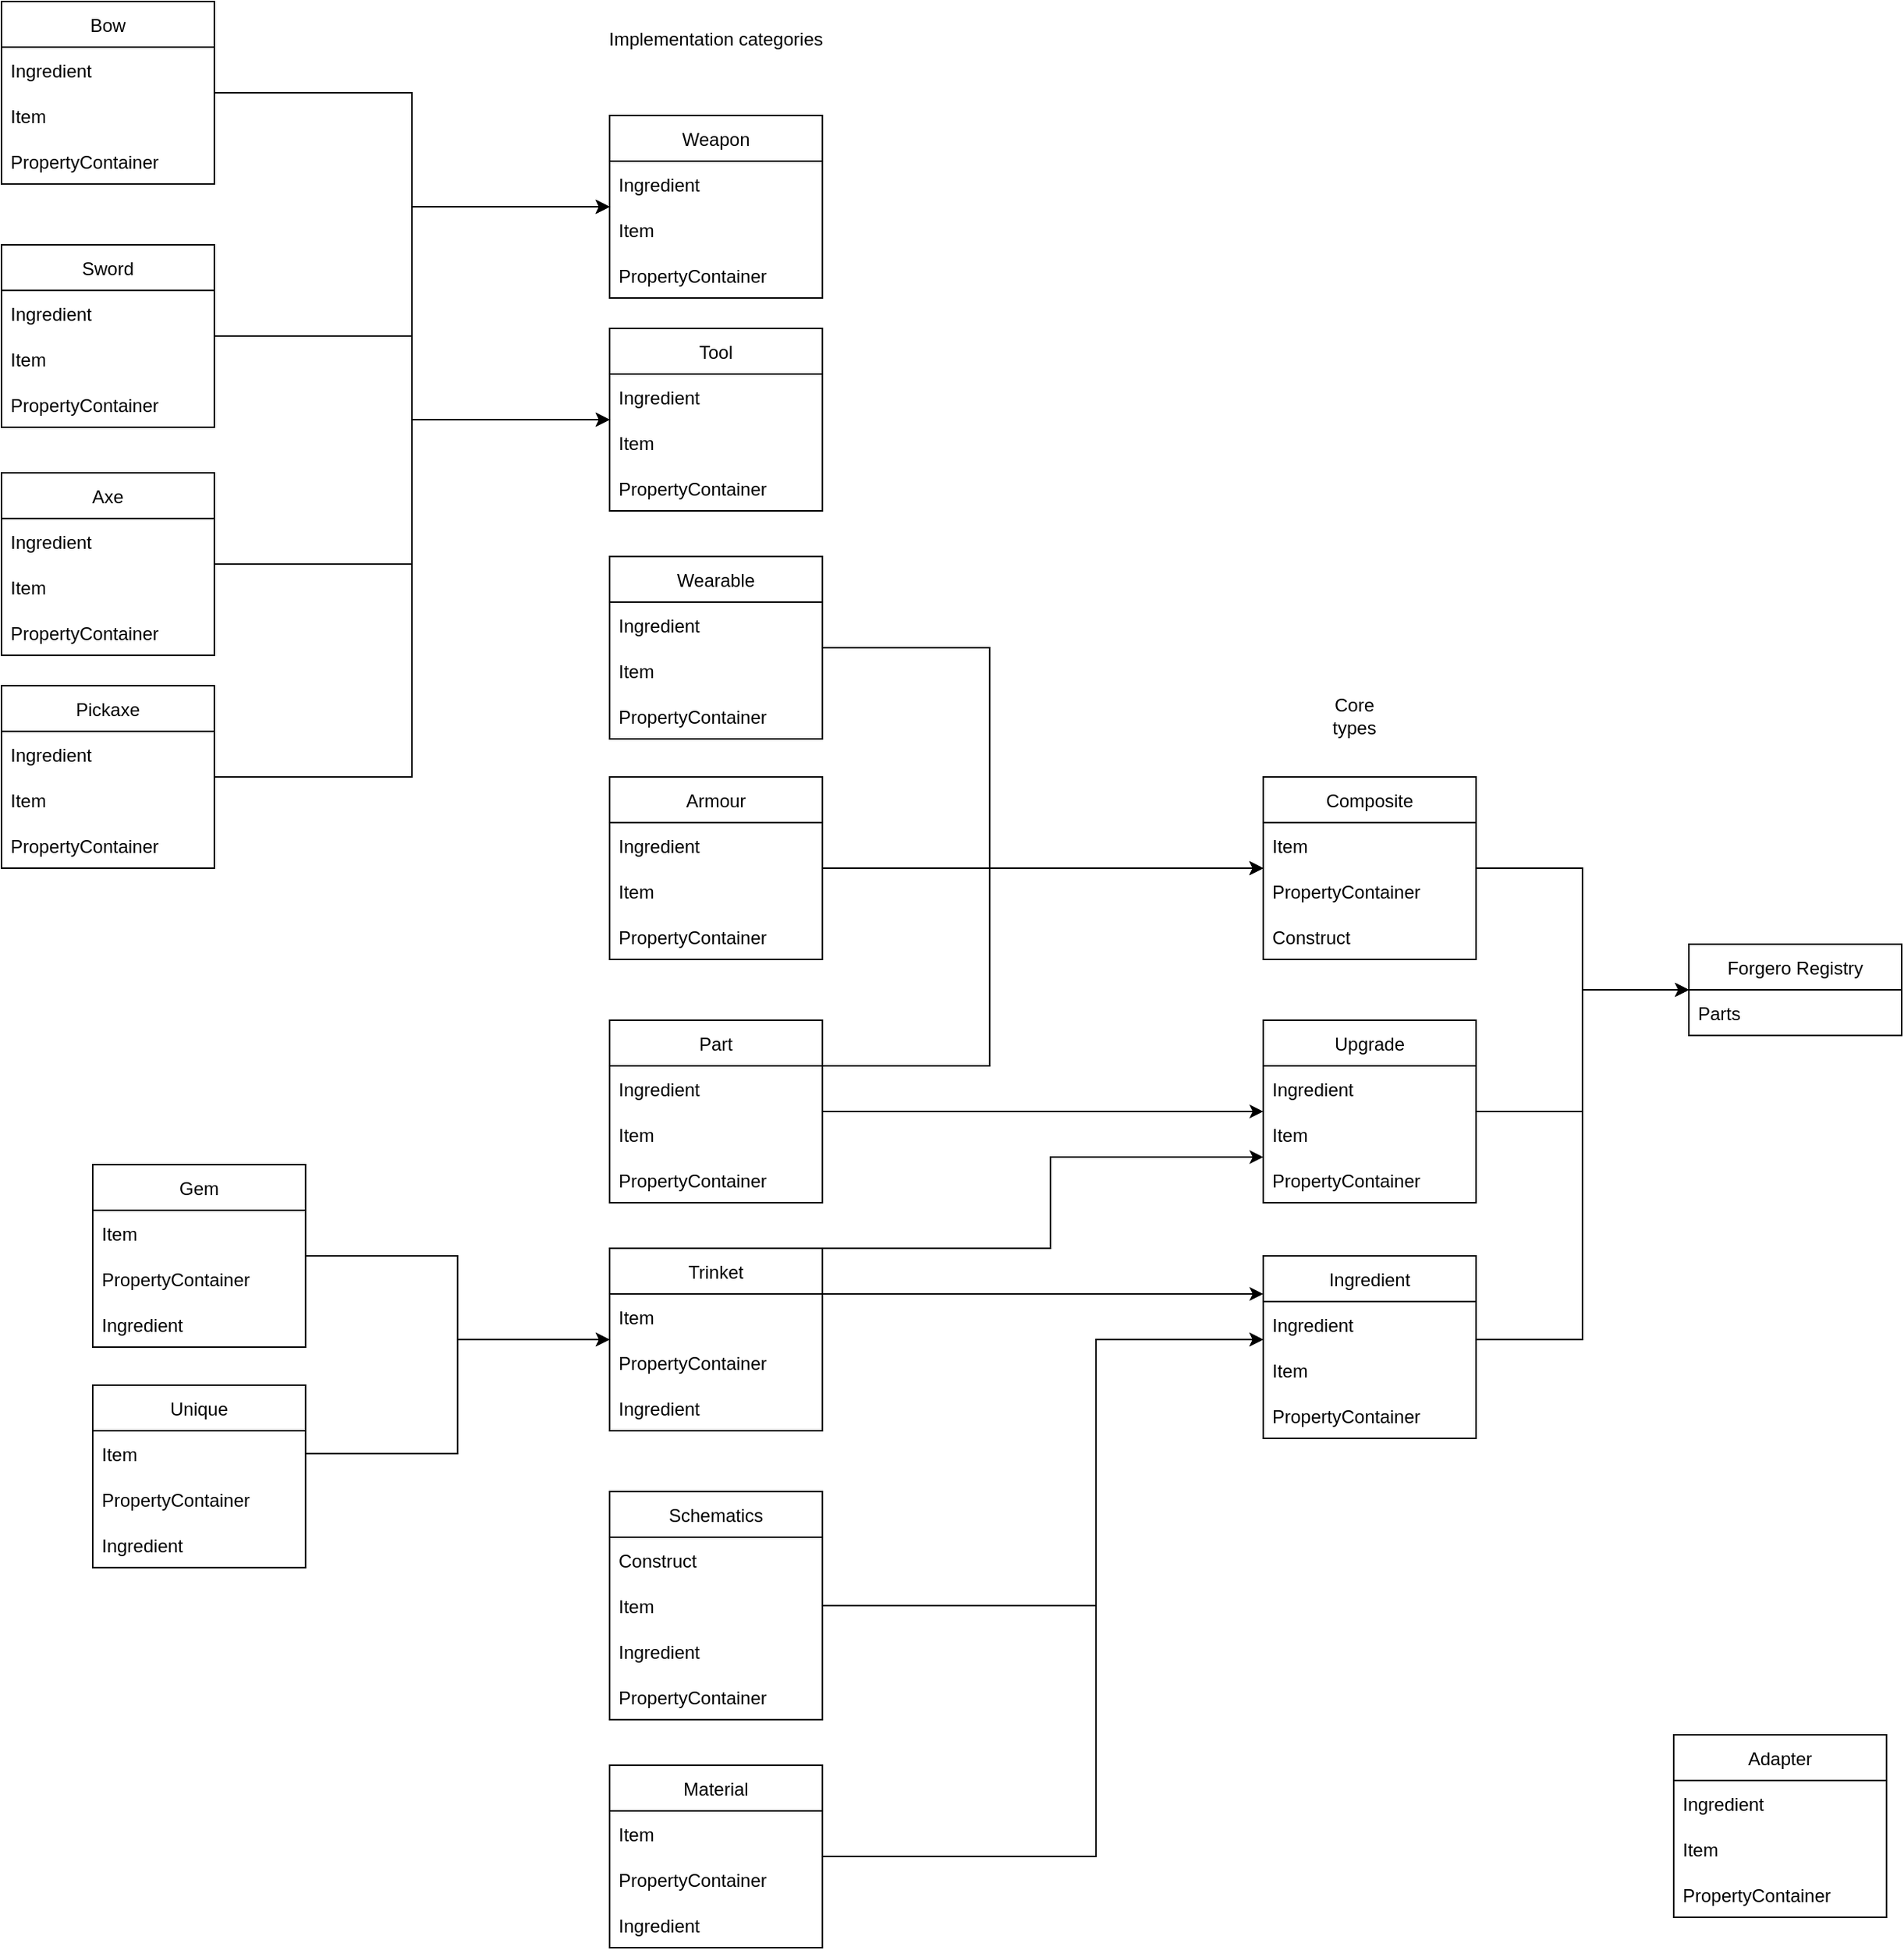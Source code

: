 <mxfile version="20.1.1" type="github">
  <diagram id="2mPX8l47d6hNkeJ0RFZP" name="Page-1">
    <mxGraphModel dx="3197" dy="2482" grid="1" gridSize="10" guides="1" tooltips="1" connect="1" arrows="1" fold="1" page="1" pageScale="1" pageWidth="827" pageHeight="1169" math="0" shadow="0">
      <root>
        <mxCell id="0" />
        <mxCell id="1" parent="0" />
        <mxCell id="HSVkpMsHJG1qh-er9L2Z-1" value="Forgero Registry" style="swimlane;fontStyle=0;childLayout=stackLayout;horizontal=1;startSize=30;horizontalStack=0;resizeParent=1;resizeParentMax=0;resizeLast=0;collapsible=1;marginBottom=0;" vertex="1" parent="1">
          <mxGeometry x="340" y="320" width="140" height="60" as="geometry" />
        </mxCell>
        <mxCell id="HSVkpMsHJG1qh-er9L2Z-4" value="Parts" style="text;strokeColor=none;fillColor=none;align=left;verticalAlign=middle;spacingLeft=4;spacingRight=4;overflow=hidden;points=[[0,0.5],[1,0.5]];portConstraint=eastwest;rotatable=0;" vertex="1" parent="HSVkpMsHJG1qh-er9L2Z-1">
          <mxGeometry y="30" width="140" height="30" as="geometry" />
        </mxCell>
        <mxCell id="HSVkpMsHJG1qh-er9L2Z-66" style="edgeStyle=orthogonalEdgeStyle;rounded=0;orthogonalLoop=1;jettySize=auto;html=1;" edge="1" parent="1" source="HSVkpMsHJG1qh-er9L2Z-6" target="HSVkpMsHJG1qh-er9L2Z-31">
          <mxGeometry relative="1" as="geometry">
            <Array as="points">
              <mxPoint x="-50" y="755" />
              <mxPoint x="-50" y="580" />
            </Array>
          </mxGeometry>
        </mxCell>
        <mxCell id="HSVkpMsHJG1qh-er9L2Z-6" value="Schematics" style="swimlane;fontStyle=0;childLayout=stackLayout;horizontal=1;startSize=30;horizontalStack=0;resizeParent=1;resizeParentMax=0;resizeLast=0;collapsible=1;marginBottom=0;" vertex="1" parent="1">
          <mxGeometry x="-370" y="680" width="140" height="150" as="geometry" />
        </mxCell>
        <mxCell id="HSVkpMsHJG1qh-er9L2Z-8" value="Construct" style="text;strokeColor=none;fillColor=none;align=left;verticalAlign=middle;spacingLeft=4;spacingRight=4;overflow=hidden;points=[[0,0.5],[1,0.5]];portConstraint=eastwest;rotatable=0;" vertex="1" parent="HSVkpMsHJG1qh-er9L2Z-6">
          <mxGeometry y="30" width="140" height="30" as="geometry" />
        </mxCell>
        <mxCell id="HSVkpMsHJG1qh-er9L2Z-9" value="Item" style="text;strokeColor=none;fillColor=none;align=left;verticalAlign=middle;spacingLeft=4;spacingRight=4;overflow=hidden;points=[[0,0.5],[1,0.5]];portConstraint=eastwest;rotatable=0;" vertex="1" parent="HSVkpMsHJG1qh-er9L2Z-6">
          <mxGeometry y="60" width="140" height="30" as="geometry" />
        </mxCell>
        <mxCell id="HSVkpMsHJG1qh-er9L2Z-7" value="Ingredient" style="text;strokeColor=none;fillColor=none;align=left;verticalAlign=middle;spacingLeft=4;spacingRight=4;overflow=hidden;points=[[0,0.5],[1,0.5]];portConstraint=eastwest;rotatable=0;" vertex="1" parent="HSVkpMsHJG1qh-er9L2Z-6">
          <mxGeometry y="90" width="140" height="30" as="geometry" />
        </mxCell>
        <mxCell id="HSVkpMsHJG1qh-er9L2Z-16" value="PropertyContainer" style="text;strokeColor=none;fillColor=none;align=left;verticalAlign=middle;spacingLeft=4;spacingRight=4;overflow=hidden;points=[[0,0.5],[1,0.5]];portConstraint=eastwest;rotatable=0;" vertex="1" parent="HSVkpMsHJG1qh-er9L2Z-6">
          <mxGeometry y="120" width="140" height="30" as="geometry" />
        </mxCell>
        <mxCell id="HSVkpMsHJG1qh-er9L2Z-62" style="edgeStyle=orthogonalEdgeStyle;rounded=0;orthogonalLoop=1;jettySize=auto;html=1;" edge="1" parent="1" source="HSVkpMsHJG1qh-er9L2Z-10" target="HSVkpMsHJG1qh-er9L2Z-18">
          <mxGeometry relative="1" as="geometry">
            <Array as="points">
              <mxPoint x="-120" y="400" />
              <mxPoint x="-120" y="270" />
            </Array>
          </mxGeometry>
        </mxCell>
        <mxCell id="HSVkpMsHJG1qh-er9L2Z-63" style="edgeStyle=orthogonalEdgeStyle;rounded=0;orthogonalLoop=1;jettySize=auto;html=1;" edge="1" parent="1" source="HSVkpMsHJG1qh-er9L2Z-10" target="HSVkpMsHJG1qh-er9L2Z-27">
          <mxGeometry relative="1" as="geometry" />
        </mxCell>
        <mxCell id="HSVkpMsHJG1qh-er9L2Z-10" value="Part" style="swimlane;fontStyle=0;childLayout=stackLayout;horizontal=1;startSize=30;horizontalStack=0;resizeParent=1;resizeParentMax=0;resizeLast=0;collapsible=1;marginBottom=0;" vertex="1" parent="1">
          <mxGeometry x="-370" y="370" width="140" height="120" as="geometry" />
        </mxCell>
        <mxCell id="HSVkpMsHJG1qh-er9L2Z-11" value="Ingredient" style="text;strokeColor=none;fillColor=none;align=left;verticalAlign=middle;spacingLeft=4;spacingRight=4;overflow=hidden;points=[[0,0.5],[1,0.5]];portConstraint=eastwest;rotatable=0;" vertex="1" parent="HSVkpMsHJG1qh-er9L2Z-10">
          <mxGeometry y="30" width="140" height="30" as="geometry" />
        </mxCell>
        <mxCell id="HSVkpMsHJG1qh-er9L2Z-13" value="Item" style="text;strokeColor=none;fillColor=none;align=left;verticalAlign=middle;spacingLeft=4;spacingRight=4;overflow=hidden;points=[[0,0.5],[1,0.5]];portConstraint=eastwest;rotatable=0;" vertex="1" parent="HSVkpMsHJG1qh-er9L2Z-10">
          <mxGeometry y="60" width="140" height="30" as="geometry" />
        </mxCell>
        <mxCell id="HSVkpMsHJG1qh-er9L2Z-17" value="PropertyContainer" style="text;strokeColor=none;fillColor=none;align=left;verticalAlign=middle;spacingLeft=4;spacingRight=4;overflow=hidden;points=[[0,0.5],[1,0.5]];portConstraint=eastwest;rotatable=0;" vertex="1" parent="HSVkpMsHJG1qh-er9L2Z-10">
          <mxGeometry y="90" width="140" height="30" as="geometry" />
        </mxCell>
        <mxCell id="HSVkpMsHJG1qh-er9L2Z-69" style="edgeStyle=orthogonalEdgeStyle;rounded=0;orthogonalLoop=1;jettySize=auto;html=1;" edge="1" parent="1" source="HSVkpMsHJG1qh-er9L2Z-18" target="HSVkpMsHJG1qh-er9L2Z-1">
          <mxGeometry relative="1" as="geometry" />
        </mxCell>
        <mxCell id="HSVkpMsHJG1qh-er9L2Z-18" value="Composite" style="swimlane;fontStyle=0;childLayout=stackLayout;horizontal=1;startSize=30;horizontalStack=0;resizeParent=1;resizeParentMax=0;resizeLast=0;collapsible=1;marginBottom=0;" vertex="1" parent="1">
          <mxGeometry x="60" y="210" width="140" height="120" as="geometry" />
        </mxCell>
        <mxCell id="HSVkpMsHJG1qh-er9L2Z-20" value="Item" style="text;strokeColor=none;fillColor=none;align=left;verticalAlign=middle;spacingLeft=4;spacingRight=4;overflow=hidden;points=[[0,0.5],[1,0.5]];portConstraint=eastwest;rotatable=0;" vertex="1" parent="HSVkpMsHJG1qh-er9L2Z-18">
          <mxGeometry y="30" width="140" height="30" as="geometry" />
        </mxCell>
        <mxCell id="HSVkpMsHJG1qh-er9L2Z-21" value="PropertyContainer" style="text;strokeColor=none;fillColor=none;align=left;verticalAlign=middle;spacingLeft=4;spacingRight=4;overflow=hidden;points=[[0,0.5],[1,0.5]];portConstraint=eastwest;rotatable=0;" vertex="1" parent="HSVkpMsHJG1qh-er9L2Z-18">
          <mxGeometry y="60" width="140" height="30" as="geometry" />
        </mxCell>
        <mxCell id="HSVkpMsHJG1qh-er9L2Z-22" value="Construct" style="text;strokeColor=none;fillColor=none;align=left;verticalAlign=middle;spacingLeft=4;spacingRight=4;overflow=hidden;points=[[0,0.5],[1,0.5]];portConstraint=eastwest;rotatable=0;" vertex="1" parent="HSVkpMsHJG1qh-er9L2Z-18">
          <mxGeometry y="90" width="140" height="30" as="geometry" />
        </mxCell>
        <mxCell id="HSVkpMsHJG1qh-er9L2Z-67" style="edgeStyle=orthogonalEdgeStyle;rounded=0;orthogonalLoop=1;jettySize=auto;html=1;" edge="1" parent="1" source="HSVkpMsHJG1qh-er9L2Z-23" target="HSVkpMsHJG1qh-er9L2Z-31">
          <mxGeometry relative="1" as="geometry">
            <Array as="points">
              <mxPoint x="-50" y="920" />
              <mxPoint x="-50" y="580" />
            </Array>
          </mxGeometry>
        </mxCell>
        <mxCell id="HSVkpMsHJG1qh-er9L2Z-23" value="Material" style="swimlane;fontStyle=0;childLayout=stackLayout;horizontal=1;startSize=30;horizontalStack=0;resizeParent=1;resizeParentMax=0;resizeLast=0;collapsible=1;marginBottom=0;" vertex="1" parent="1">
          <mxGeometry x="-370" y="860" width="140" height="120" as="geometry" />
        </mxCell>
        <mxCell id="HSVkpMsHJG1qh-er9L2Z-24" value="Item" style="text;strokeColor=none;fillColor=none;align=left;verticalAlign=middle;spacingLeft=4;spacingRight=4;overflow=hidden;points=[[0,0.5],[1,0.5]];portConstraint=eastwest;rotatable=0;" vertex="1" parent="HSVkpMsHJG1qh-er9L2Z-23">
          <mxGeometry y="30" width="140" height="30" as="geometry" />
        </mxCell>
        <mxCell id="HSVkpMsHJG1qh-er9L2Z-25" value="PropertyContainer" style="text;strokeColor=none;fillColor=none;align=left;verticalAlign=middle;spacingLeft=4;spacingRight=4;overflow=hidden;points=[[0,0.5],[1,0.5]];portConstraint=eastwest;rotatable=0;" vertex="1" parent="HSVkpMsHJG1qh-er9L2Z-23">
          <mxGeometry y="60" width="140" height="30" as="geometry" />
        </mxCell>
        <mxCell id="HSVkpMsHJG1qh-er9L2Z-26" value="Ingredient" style="text;strokeColor=none;fillColor=none;align=left;verticalAlign=middle;spacingLeft=4;spacingRight=4;overflow=hidden;points=[[0,0.5],[1,0.5]];portConstraint=eastwest;rotatable=0;" vertex="1" parent="HSVkpMsHJG1qh-er9L2Z-23">
          <mxGeometry y="90" width="140" height="30" as="geometry" />
        </mxCell>
        <mxCell id="HSVkpMsHJG1qh-er9L2Z-70" style="edgeStyle=orthogonalEdgeStyle;rounded=0;orthogonalLoop=1;jettySize=auto;html=1;" edge="1" parent="1" source="HSVkpMsHJG1qh-er9L2Z-27" target="HSVkpMsHJG1qh-er9L2Z-1">
          <mxGeometry relative="1" as="geometry" />
        </mxCell>
        <mxCell id="HSVkpMsHJG1qh-er9L2Z-27" value="Upgrade" style="swimlane;fontStyle=0;childLayout=stackLayout;horizontal=1;startSize=30;horizontalStack=0;resizeParent=1;resizeParentMax=0;resizeLast=0;collapsible=1;marginBottom=0;" vertex="1" parent="1">
          <mxGeometry x="60" y="370" width="140" height="120" as="geometry" />
        </mxCell>
        <mxCell id="HSVkpMsHJG1qh-er9L2Z-28" value="Ingredient" style="text;strokeColor=none;fillColor=none;align=left;verticalAlign=middle;spacingLeft=4;spacingRight=4;overflow=hidden;points=[[0,0.5],[1,0.5]];portConstraint=eastwest;rotatable=0;" vertex="1" parent="HSVkpMsHJG1qh-er9L2Z-27">
          <mxGeometry y="30" width="140" height="30" as="geometry" />
        </mxCell>
        <mxCell id="HSVkpMsHJG1qh-er9L2Z-29" value="Item" style="text;strokeColor=none;fillColor=none;align=left;verticalAlign=middle;spacingLeft=4;spacingRight=4;overflow=hidden;points=[[0,0.5],[1,0.5]];portConstraint=eastwest;rotatable=0;" vertex="1" parent="HSVkpMsHJG1qh-er9L2Z-27">
          <mxGeometry y="60" width="140" height="30" as="geometry" />
        </mxCell>
        <mxCell id="HSVkpMsHJG1qh-er9L2Z-30" value="PropertyContainer" style="text;strokeColor=none;fillColor=none;align=left;verticalAlign=middle;spacingLeft=4;spacingRight=4;overflow=hidden;points=[[0,0.5],[1,0.5]];portConstraint=eastwest;rotatable=0;" vertex="1" parent="HSVkpMsHJG1qh-er9L2Z-27">
          <mxGeometry y="90" width="140" height="30" as="geometry" />
        </mxCell>
        <mxCell id="HSVkpMsHJG1qh-er9L2Z-71" style="edgeStyle=orthogonalEdgeStyle;rounded=0;orthogonalLoop=1;jettySize=auto;html=1;" edge="1" parent="1" source="HSVkpMsHJG1qh-er9L2Z-31" target="HSVkpMsHJG1qh-er9L2Z-1">
          <mxGeometry relative="1" as="geometry">
            <Array as="points">
              <mxPoint x="270" y="580" />
              <mxPoint x="270" y="350" />
            </Array>
          </mxGeometry>
        </mxCell>
        <mxCell id="HSVkpMsHJG1qh-er9L2Z-31" value="Ingredient" style="swimlane;fontStyle=0;childLayout=stackLayout;horizontal=1;startSize=30;horizontalStack=0;resizeParent=1;resizeParentMax=0;resizeLast=0;collapsible=1;marginBottom=0;" vertex="1" parent="1">
          <mxGeometry x="60" y="525" width="140" height="120" as="geometry" />
        </mxCell>
        <mxCell id="HSVkpMsHJG1qh-er9L2Z-32" value="Ingredient" style="text;strokeColor=none;fillColor=none;align=left;verticalAlign=middle;spacingLeft=4;spacingRight=4;overflow=hidden;points=[[0,0.5],[1,0.5]];portConstraint=eastwest;rotatable=0;" vertex="1" parent="HSVkpMsHJG1qh-er9L2Z-31">
          <mxGeometry y="30" width="140" height="30" as="geometry" />
        </mxCell>
        <mxCell id="HSVkpMsHJG1qh-er9L2Z-33" value="Item" style="text;strokeColor=none;fillColor=none;align=left;verticalAlign=middle;spacingLeft=4;spacingRight=4;overflow=hidden;points=[[0,0.5],[1,0.5]];portConstraint=eastwest;rotatable=0;" vertex="1" parent="HSVkpMsHJG1qh-er9L2Z-31">
          <mxGeometry y="60" width="140" height="30" as="geometry" />
        </mxCell>
        <mxCell id="HSVkpMsHJG1qh-er9L2Z-34" value="PropertyContainer" style="text;strokeColor=none;fillColor=none;align=left;verticalAlign=middle;spacingLeft=4;spacingRight=4;overflow=hidden;points=[[0,0.5],[1,0.5]];portConstraint=eastwest;rotatable=0;" vertex="1" parent="HSVkpMsHJG1qh-er9L2Z-31">
          <mxGeometry y="90" width="140" height="30" as="geometry" />
        </mxCell>
        <mxCell id="HSVkpMsHJG1qh-er9L2Z-64" style="edgeStyle=orthogonalEdgeStyle;rounded=0;orthogonalLoop=1;jettySize=auto;html=1;" edge="1" parent="1" source="HSVkpMsHJG1qh-er9L2Z-35" target="HSVkpMsHJG1qh-er9L2Z-27">
          <mxGeometry relative="1" as="geometry">
            <Array as="points">
              <mxPoint x="-80" y="520" />
              <mxPoint x="-80" y="460" />
            </Array>
          </mxGeometry>
        </mxCell>
        <mxCell id="HSVkpMsHJG1qh-er9L2Z-35" value="Trinket" style="swimlane;fontStyle=0;childLayout=stackLayout;horizontal=1;startSize=30;horizontalStack=0;resizeParent=1;resizeParentMax=0;resizeLast=0;collapsible=1;marginBottom=0;" vertex="1" parent="1">
          <mxGeometry x="-370" y="520" width="140" height="120" as="geometry" />
        </mxCell>
        <mxCell id="HSVkpMsHJG1qh-er9L2Z-36" value="Item" style="text;strokeColor=none;fillColor=none;align=left;verticalAlign=middle;spacingLeft=4;spacingRight=4;overflow=hidden;points=[[0,0.5],[1,0.5]];portConstraint=eastwest;rotatable=0;" vertex="1" parent="HSVkpMsHJG1qh-er9L2Z-35">
          <mxGeometry y="30" width="140" height="30" as="geometry" />
        </mxCell>
        <mxCell id="HSVkpMsHJG1qh-er9L2Z-37" value="PropertyContainer" style="text;strokeColor=none;fillColor=none;align=left;verticalAlign=middle;spacingLeft=4;spacingRight=4;overflow=hidden;points=[[0,0.5],[1,0.5]];portConstraint=eastwest;rotatable=0;" vertex="1" parent="HSVkpMsHJG1qh-er9L2Z-35">
          <mxGeometry y="60" width="140" height="30" as="geometry" />
        </mxCell>
        <mxCell id="HSVkpMsHJG1qh-er9L2Z-38" value="Ingredient" style="text;strokeColor=none;fillColor=none;align=left;verticalAlign=middle;spacingLeft=4;spacingRight=4;overflow=hidden;points=[[0,0.5],[1,0.5]];portConstraint=eastwest;rotatable=0;" vertex="1" parent="HSVkpMsHJG1qh-er9L2Z-35">
          <mxGeometry y="90" width="140" height="30" as="geometry" />
        </mxCell>
        <mxCell id="HSVkpMsHJG1qh-er9L2Z-68" style="edgeStyle=orthogonalEdgeStyle;rounded=0;orthogonalLoop=1;jettySize=auto;html=1;" edge="1" parent="1" source="HSVkpMsHJG1qh-er9L2Z-39" target="HSVkpMsHJG1qh-er9L2Z-35">
          <mxGeometry relative="1" as="geometry" />
        </mxCell>
        <mxCell id="HSVkpMsHJG1qh-er9L2Z-39" value="Gem" style="swimlane;fontStyle=0;childLayout=stackLayout;horizontal=1;startSize=30;horizontalStack=0;resizeParent=1;resizeParentMax=0;resizeLast=0;collapsible=1;marginBottom=0;" vertex="1" parent="1">
          <mxGeometry x="-710" y="465" width="140" height="120" as="geometry" />
        </mxCell>
        <mxCell id="HSVkpMsHJG1qh-er9L2Z-40" value="Item" style="text;strokeColor=none;fillColor=none;align=left;verticalAlign=middle;spacingLeft=4;spacingRight=4;overflow=hidden;points=[[0,0.5],[1,0.5]];portConstraint=eastwest;rotatable=0;" vertex="1" parent="HSVkpMsHJG1qh-er9L2Z-39">
          <mxGeometry y="30" width="140" height="30" as="geometry" />
        </mxCell>
        <mxCell id="HSVkpMsHJG1qh-er9L2Z-41" value="PropertyContainer" style="text;strokeColor=none;fillColor=none;align=left;verticalAlign=middle;spacingLeft=4;spacingRight=4;overflow=hidden;points=[[0,0.5],[1,0.5]];portConstraint=eastwest;rotatable=0;" vertex="1" parent="HSVkpMsHJG1qh-er9L2Z-39">
          <mxGeometry y="60" width="140" height="30" as="geometry" />
        </mxCell>
        <mxCell id="HSVkpMsHJG1qh-er9L2Z-42" value="Ingredient" style="text;strokeColor=none;fillColor=none;align=left;verticalAlign=middle;spacingLeft=4;spacingRight=4;overflow=hidden;points=[[0,0.5],[1,0.5]];portConstraint=eastwest;rotatable=0;" vertex="1" parent="HSVkpMsHJG1qh-er9L2Z-39">
          <mxGeometry y="90" width="140" height="30" as="geometry" />
        </mxCell>
        <mxCell id="HSVkpMsHJG1qh-er9L2Z-43" value="Weapon" style="swimlane;fontStyle=0;childLayout=stackLayout;horizontal=1;startSize=30;horizontalStack=0;resizeParent=1;resizeParentMax=0;resizeLast=0;collapsible=1;marginBottom=0;" vertex="1" parent="1">
          <mxGeometry x="-370" y="-225" width="140" height="120" as="geometry" />
        </mxCell>
        <mxCell id="HSVkpMsHJG1qh-er9L2Z-44" value="Ingredient" style="text;strokeColor=none;fillColor=none;align=left;verticalAlign=middle;spacingLeft=4;spacingRight=4;overflow=hidden;points=[[0,0.5],[1,0.5]];portConstraint=eastwest;rotatable=0;" vertex="1" parent="HSVkpMsHJG1qh-er9L2Z-43">
          <mxGeometry y="30" width="140" height="30" as="geometry" />
        </mxCell>
        <mxCell id="HSVkpMsHJG1qh-er9L2Z-45" value="Item" style="text;strokeColor=none;fillColor=none;align=left;verticalAlign=middle;spacingLeft=4;spacingRight=4;overflow=hidden;points=[[0,0.5],[1,0.5]];portConstraint=eastwest;rotatable=0;" vertex="1" parent="HSVkpMsHJG1qh-er9L2Z-43">
          <mxGeometry y="60" width="140" height="30" as="geometry" />
        </mxCell>
        <mxCell id="HSVkpMsHJG1qh-er9L2Z-46" value="PropertyContainer" style="text;strokeColor=none;fillColor=none;align=left;verticalAlign=middle;spacingLeft=4;spacingRight=4;overflow=hidden;points=[[0,0.5],[1,0.5]];portConstraint=eastwest;rotatable=0;" vertex="1" parent="HSVkpMsHJG1qh-er9L2Z-43">
          <mxGeometry y="90" width="140" height="30" as="geometry" />
        </mxCell>
        <mxCell id="HSVkpMsHJG1qh-er9L2Z-47" value="Tool" style="swimlane;fontStyle=0;childLayout=stackLayout;horizontal=1;startSize=30;horizontalStack=0;resizeParent=1;resizeParentMax=0;resizeLast=0;collapsible=1;marginBottom=0;" vertex="1" parent="1">
          <mxGeometry x="-370" y="-85" width="140" height="120" as="geometry" />
        </mxCell>
        <mxCell id="HSVkpMsHJG1qh-er9L2Z-48" value="Ingredient" style="text;strokeColor=none;fillColor=none;align=left;verticalAlign=middle;spacingLeft=4;spacingRight=4;overflow=hidden;points=[[0,0.5],[1,0.5]];portConstraint=eastwest;rotatable=0;" vertex="1" parent="HSVkpMsHJG1qh-er9L2Z-47">
          <mxGeometry y="30" width="140" height="30" as="geometry" />
        </mxCell>
        <mxCell id="HSVkpMsHJG1qh-er9L2Z-49" value="Item" style="text;strokeColor=none;fillColor=none;align=left;verticalAlign=middle;spacingLeft=4;spacingRight=4;overflow=hidden;points=[[0,0.5],[1,0.5]];portConstraint=eastwest;rotatable=0;" vertex="1" parent="HSVkpMsHJG1qh-er9L2Z-47">
          <mxGeometry y="60" width="140" height="30" as="geometry" />
        </mxCell>
        <mxCell id="HSVkpMsHJG1qh-er9L2Z-50" value="PropertyContainer" style="text;strokeColor=none;fillColor=none;align=left;verticalAlign=middle;spacingLeft=4;spacingRight=4;overflow=hidden;points=[[0,0.5],[1,0.5]];portConstraint=eastwest;rotatable=0;" vertex="1" parent="HSVkpMsHJG1qh-er9L2Z-47">
          <mxGeometry y="90" width="140" height="30" as="geometry" />
        </mxCell>
        <mxCell id="HSVkpMsHJG1qh-er9L2Z-60" style="edgeStyle=orthogonalEdgeStyle;rounded=0;orthogonalLoop=1;jettySize=auto;html=1;" edge="1" parent="1" source="HSVkpMsHJG1qh-er9L2Z-51" target="HSVkpMsHJG1qh-er9L2Z-18">
          <mxGeometry relative="1" as="geometry">
            <Array as="points">
              <mxPoint x="-120" y="125" />
              <mxPoint x="-120" y="270" />
            </Array>
          </mxGeometry>
        </mxCell>
        <mxCell id="HSVkpMsHJG1qh-er9L2Z-51" value="Wearable" style="swimlane;fontStyle=0;childLayout=stackLayout;horizontal=1;startSize=30;horizontalStack=0;resizeParent=1;resizeParentMax=0;resizeLast=0;collapsible=1;marginBottom=0;" vertex="1" parent="1">
          <mxGeometry x="-370" y="65" width="140" height="120" as="geometry" />
        </mxCell>
        <mxCell id="HSVkpMsHJG1qh-er9L2Z-52" value="Ingredient" style="text;strokeColor=none;fillColor=none;align=left;verticalAlign=middle;spacingLeft=4;spacingRight=4;overflow=hidden;points=[[0,0.5],[1,0.5]];portConstraint=eastwest;rotatable=0;" vertex="1" parent="HSVkpMsHJG1qh-er9L2Z-51">
          <mxGeometry y="30" width="140" height="30" as="geometry" />
        </mxCell>
        <mxCell id="HSVkpMsHJG1qh-er9L2Z-53" value="Item" style="text;strokeColor=none;fillColor=none;align=left;verticalAlign=middle;spacingLeft=4;spacingRight=4;overflow=hidden;points=[[0,0.5],[1,0.5]];portConstraint=eastwest;rotatable=0;" vertex="1" parent="HSVkpMsHJG1qh-er9L2Z-51">
          <mxGeometry y="60" width="140" height="30" as="geometry" />
        </mxCell>
        <mxCell id="HSVkpMsHJG1qh-er9L2Z-54" value="PropertyContainer" style="text;strokeColor=none;fillColor=none;align=left;verticalAlign=middle;spacingLeft=4;spacingRight=4;overflow=hidden;points=[[0,0.5],[1,0.5]];portConstraint=eastwest;rotatable=0;" vertex="1" parent="HSVkpMsHJG1qh-er9L2Z-51">
          <mxGeometry y="90" width="140" height="30" as="geometry" />
        </mxCell>
        <mxCell id="HSVkpMsHJG1qh-er9L2Z-61" style="edgeStyle=orthogonalEdgeStyle;rounded=0;orthogonalLoop=1;jettySize=auto;html=1;" edge="1" parent="1" source="HSVkpMsHJG1qh-er9L2Z-55" target="HSVkpMsHJG1qh-er9L2Z-18">
          <mxGeometry relative="1" as="geometry" />
        </mxCell>
        <mxCell id="HSVkpMsHJG1qh-er9L2Z-55" value="Armour" style="swimlane;fontStyle=0;childLayout=stackLayout;horizontal=1;startSize=30;horizontalStack=0;resizeParent=1;resizeParentMax=0;resizeLast=0;collapsible=1;marginBottom=0;" vertex="1" parent="1">
          <mxGeometry x="-370" y="210" width="140" height="120" as="geometry" />
        </mxCell>
        <mxCell id="HSVkpMsHJG1qh-er9L2Z-56" value="Ingredient" style="text;strokeColor=none;fillColor=none;align=left;verticalAlign=middle;spacingLeft=4;spacingRight=4;overflow=hidden;points=[[0,0.5],[1,0.5]];portConstraint=eastwest;rotatable=0;" vertex="1" parent="HSVkpMsHJG1qh-er9L2Z-55">
          <mxGeometry y="30" width="140" height="30" as="geometry" />
        </mxCell>
        <mxCell id="HSVkpMsHJG1qh-er9L2Z-57" value="Item" style="text;strokeColor=none;fillColor=none;align=left;verticalAlign=middle;spacingLeft=4;spacingRight=4;overflow=hidden;points=[[0,0.5],[1,0.5]];portConstraint=eastwest;rotatable=0;" vertex="1" parent="HSVkpMsHJG1qh-er9L2Z-55">
          <mxGeometry y="60" width="140" height="30" as="geometry" />
        </mxCell>
        <mxCell id="HSVkpMsHJG1qh-er9L2Z-58" value="PropertyContainer" style="text;strokeColor=none;fillColor=none;align=left;verticalAlign=middle;spacingLeft=4;spacingRight=4;overflow=hidden;points=[[0,0.5],[1,0.5]];portConstraint=eastwest;rotatable=0;" vertex="1" parent="HSVkpMsHJG1qh-er9L2Z-55">
          <mxGeometry y="90" width="140" height="30" as="geometry" />
        </mxCell>
        <mxCell id="HSVkpMsHJG1qh-er9L2Z-59" value="Core types" style="text;html=1;strokeColor=none;fillColor=none;align=center;verticalAlign=middle;whiteSpace=wrap;rounded=0;" vertex="1" parent="1">
          <mxGeometry x="90" y="155" width="60" height="30" as="geometry" />
        </mxCell>
        <mxCell id="HSVkpMsHJG1qh-er9L2Z-65" style="edgeStyle=orthogonalEdgeStyle;rounded=0;orthogonalLoop=1;jettySize=auto;html=1;" edge="1" parent="1" source="HSVkpMsHJG1qh-er9L2Z-37" target="HSVkpMsHJG1qh-er9L2Z-31">
          <mxGeometry relative="1" as="geometry">
            <Array as="points">
              <mxPoint x="-230" y="550" />
            </Array>
          </mxGeometry>
        </mxCell>
        <mxCell id="HSVkpMsHJG1qh-er9L2Z-72" value="Adapter" style="swimlane;fontStyle=0;childLayout=stackLayout;horizontal=1;startSize=30;horizontalStack=0;resizeParent=1;resizeParentMax=0;resizeLast=0;collapsible=1;marginBottom=0;" vertex="1" parent="1">
          <mxGeometry x="330" y="840" width="140" height="120" as="geometry" />
        </mxCell>
        <mxCell id="HSVkpMsHJG1qh-er9L2Z-73" value="Ingredient" style="text;strokeColor=none;fillColor=none;align=left;verticalAlign=middle;spacingLeft=4;spacingRight=4;overflow=hidden;points=[[0,0.5],[1,0.5]];portConstraint=eastwest;rotatable=0;" vertex="1" parent="HSVkpMsHJG1qh-er9L2Z-72">
          <mxGeometry y="30" width="140" height="30" as="geometry" />
        </mxCell>
        <mxCell id="HSVkpMsHJG1qh-er9L2Z-74" value="Item" style="text;strokeColor=none;fillColor=none;align=left;verticalAlign=middle;spacingLeft=4;spacingRight=4;overflow=hidden;points=[[0,0.5],[1,0.5]];portConstraint=eastwest;rotatable=0;" vertex="1" parent="HSVkpMsHJG1qh-er9L2Z-72">
          <mxGeometry y="60" width="140" height="30" as="geometry" />
        </mxCell>
        <mxCell id="HSVkpMsHJG1qh-er9L2Z-75" value="PropertyContainer" style="text;strokeColor=none;fillColor=none;align=left;verticalAlign=middle;spacingLeft=4;spacingRight=4;overflow=hidden;points=[[0,0.5],[1,0.5]];portConstraint=eastwest;rotatable=0;" vertex="1" parent="HSVkpMsHJG1qh-er9L2Z-72">
          <mxGeometry y="90" width="140" height="30" as="geometry" />
        </mxCell>
        <mxCell id="HSVkpMsHJG1qh-er9L2Z-77" value="Unique" style="swimlane;fontStyle=0;childLayout=stackLayout;horizontal=1;startSize=30;horizontalStack=0;resizeParent=1;resizeParentMax=0;resizeLast=0;collapsible=1;marginBottom=0;" vertex="1" parent="1">
          <mxGeometry x="-710" y="610" width="140" height="120" as="geometry" />
        </mxCell>
        <mxCell id="HSVkpMsHJG1qh-er9L2Z-78" value="Item" style="text;strokeColor=none;fillColor=none;align=left;verticalAlign=middle;spacingLeft=4;spacingRight=4;overflow=hidden;points=[[0,0.5],[1,0.5]];portConstraint=eastwest;rotatable=0;" vertex="1" parent="HSVkpMsHJG1qh-er9L2Z-77">
          <mxGeometry y="30" width="140" height="30" as="geometry" />
        </mxCell>
        <mxCell id="HSVkpMsHJG1qh-er9L2Z-79" value="PropertyContainer" style="text;strokeColor=none;fillColor=none;align=left;verticalAlign=middle;spacingLeft=4;spacingRight=4;overflow=hidden;points=[[0,0.5],[1,0.5]];portConstraint=eastwest;rotatable=0;" vertex="1" parent="HSVkpMsHJG1qh-er9L2Z-77">
          <mxGeometry y="60" width="140" height="30" as="geometry" />
        </mxCell>
        <mxCell id="HSVkpMsHJG1qh-er9L2Z-80" value="Ingredient" style="text;strokeColor=none;fillColor=none;align=left;verticalAlign=middle;spacingLeft=4;spacingRight=4;overflow=hidden;points=[[0,0.5],[1,0.5]];portConstraint=eastwest;rotatable=0;" vertex="1" parent="HSVkpMsHJG1qh-er9L2Z-77">
          <mxGeometry y="90" width="140" height="30" as="geometry" />
        </mxCell>
        <mxCell id="HSVkpMsHJG1qh-er9L2Z-81" style="edgeStyle=orthogonalEdgeStyle;rounded=0;orthogonalLoop=1;jettySize=auto;html=1;" edge="1" parent="1" source="HSVkpMsHJG1qh-er9L2Z-78" target="HSVkpMsHJG1qh-er9L2Z-35">
          <mxGeometry relative="1" as="geometry" />
        </mxCell>
        <mxCell id="HSVkpMsHJG1qh-er9L2Z-98" style="edgeStyle=orthogonalEdgeStyle;rounded=0;orthogonalLoop=1;jettySize=auto;html=1;" edge="1" parent="1" source="HSVkpMsHJG1qh-er9L2Z-82" target="HSVkpMsHJG1qh-er9L2Z-43">
          <mxGeometry relative="1" as="geometry" />
        </mxCell>
        <mxCell id="HSVkpMsHJG1qh-er9L2Z-82" value="Bow" style="swimlane;fontStyle=0;childLayout=stackLayout;horizontal=1;startSize=30;horizontalStack=0;resizeParent=1;resizeParentMax=0;resizeLast=0;collapsible=1;marginBottom=0;" vertex="1" parent="1">
          <mxGeometry x="-770" y="-300" width="140" height="120" as="geometry" />
        </mxCell>
        <mxCell id="HSVkpMsHJG1qh-er9L2Z-83" value="Ingredient" style="text;strokeColor=none;fillColor=none;align=left;verticalAlign=middle;spacingLeft=4;spacingRight=4;overflow=hidden;points=[[0,0.5],[1,0.5]];portConstraint=eastwest;rotatable=0;" vertex="1" parent="HSVkpMsHJG1qh-er9L2Z-82">
          <mxGeometry y="30" width="140" height="30" as="geometry" />
        </mxCell>
        <mxCell id="HSVkpMsHJG1qh-er9L2Z-84" value="Item" style="text;strokeColor=none;fillColor=none;align=left;verticalAlign=middle;spacingLeft=4;spacingRight=4;overflow=hidden;points=[[0,0.5],[1,0.5]];portConstraint=eastwest;rotatable=0;" vertex="1" parent="HSVkpMsHJG1qh-er9L2Z-82">
          <mxGeometry y="60" width="140" height="30" as="geometry" />
        </mxCell>
        <mxCell id="HSVkpMsHJG1qh-er9L2Z-85" value="PropertyContainer" style="text;strokeColor=none;fillColor=none;align=left;verticalAlign=middle;spacingLeft=4;spacingRight=4;overflow=hidden;points=[[0,0.5],[1,0.5]];portConstraint=eastwest;rotatable=0;" vertex="1" parent="HSVkpMsHJG1qh-er9L2Z-82">
          <mxGeometry y="90" width="140" height="30" as="geometry" />
        </mxCell>
        <mxCell id="HSVkpMsHJG1qh-er9L2Z-99" style="edgeStyle=orthogonalEdgeStyle;rounded=0;orthogonalLoop=1;jettySize=auto;html=1;" edge="1" parent="1" source="HSVkpMsHJG1qh-er9L2Z-86" target="HSVkpMsHJG1qh-er9L2Z-43">
          <mxGeometry relative="1" as="geometry" />
        </mxCell>
        <mxCell id="HSVkpMsHJG1qh-er9L2Z-103" style="edgeStyle=orthogonalEdgeStyle;rounded=0;orthogonalLoop=1;jettySize=auto;html=1;" edge="1" parent="1" source="HSVkpMsHJG1qh-er9L2Z-86" target="HSVkpMsHJG1qh-er9L2Z-47">
          <mxGeometry relative="1" as="geometry" />
        </mxCell>
        <mxCell id="HSVkpMsHJG1qh-er9L2Z-86" value="Sword" style="swimlane;fontStyle=0;childLayout=stackLayout;horizontal=1;startSize=30;horizontalStack=0;resizeParent=1;resizeParentMax=0;resizeLast=0;collapsible=1;marginBottom=0;" vertex="1" parent="1">
          <mxGeometry x="-770" y="-140" width="140" height="120" as="geometry" />
        </mxCell>
        <mxCell id="HSVkpMsHJG1qh-er9L2Z-87" value="Ingredient" style="text;strokeColor=none;fillColor=none;align=left;verticalAlign=middle;spacingLeft=4;spacingRight=4;overflow=hidden;points=[[0,0.5],[1,0.5]];portConstraint=eastwest;rotatable=0;" vertex="1" parent="HSVkpMsHJG1qh-er9L2Z-86">
          <mxGeometry y="30" width="140" height="30" as="geometry" />
        </mxCell>
        <mxCell id="HSVkpMsHJG1qh-er9L2Z-88" value="Item" style="text;strokeColor=none;fillColor=none;align=left;verticalAlign=middle;spacingLeft=4;spacingRight=4;overflow=hidden;points=[[0,0.5],[1,0.5]];portConstraint=eastwest;rotatable=0;" vertex="1" parent="HSVkpMsHJG1qh-er9L2Z-86">
          <mxGeometry y="60" width="140" height="30" as="geometry" />
        </mxCell>
        <mxCell id="HSVkpMsHJG1qh-er9L2Z-89" value="PropertyContainer" style="text;strokeColor=none;fillColor=none;align=left;verticalAlign=middle;spacingLeft=4;spacingRight=4;overflow=hidden;points=[[0,0.5],[1,0.5]];portConstraint=eastwest;rotatable=0;" vertex="1" parent="HSVkpMsHJG1qh-er9L2Z-86">
          <mxGeometry y="90" width="140" height="30" as="geometry" />
        </mxCell>
        <mxCell id="HSVkpMsHJG1qh-er9L2Z-100" style="edgeStyle=orthogonalEdgeStyle;rounded=0;orthogonalLoop=1;jettySize=auto;html=1;" edge="1" parent="1" source="HSVkpMsHJG1qh-er9L2Z-90" target="HSVkpMsHJG1qh-er9L2Z-43">
          <mxGeometry relative="1" as="geometry">
            <Array as="points">
              <mxPoint x="-500" y="70" />
              <mxPoint x="-500" y="-165" />
            </Array>
          </mxGeometry>
        </mxCell>
        <mxCell id="HSVkpMsHJG1qh-er9L2Z-104" style="edgeStyle=orthogonalEdgeStyle;rounded=0;orthogonalLoop=1;jettySize=auto;html=1;" edge="1" parent="1" source="HSVkpMsHJG1qh-er9L2Z-90" target="HSVkpMsHJG1qh-er9L2Z-47">
          <mxGeometry relative="1" as="geometry" />
        </mxCell>
        <mxCell id="HSVkpMsHJG1qh-er9L2Z-90" value="Axe" style="swimlane;fontStyle=0;childLayout=stackLayout;horizontal=1;startSize=30;horizontalStack=0;resizeParent=1;resizeParentMax=0;resizeLast=0;collapsible=1;marginBottom=0;" vertex="1" parent="1">
          <mxGeometry x="-770" y="10" width="140" height="120" as="geometry" />
        </mxCell>
        <mxCell id="HSVkpMsHJG1qh-er9L2Z-91" value="Ingredient" style="text;strokeColor=none;fillColor=none;align=left;verticalAlign=middle;spacingLeft=4;spacingRight=4;overflow=hidden;points=[[0,0.5],[1,0.5]];portConstraint=eastwest;rotatable=0;" vertex="1" parent="HSVkpMsHJG1qh-er9L2Z-90">
          <mxGeometry y="30" width="140" height="30" as="geometry" />
        </mxCell>
        <mxCell id="HSVkpMsHJG1qh-er9L2Z-92" value="Item" style="text;strokeColor=none;fillColor=none;align=left;verticalAlign=middle;spacingLeft=4;spacingRight=4;overflow=hidden;points=[[0,0.5],[1,0.5]];portConstraint=eastwest;rotatable=0;" vertex="1" parent="HSVkpMsHJG1qh-er9L2Z-90">
          <mxGeometry y="60" width="140" height="30" as="geometry" />
        </mxCell>
        <mxCell id="HSVkpMsHJG1qh-er9L2Z-93" value="PropertyContainer" style="text;strokeColor=none;fillColor=none;align=left;verticalAlign=middle;spacingLeft=4;spacingRight=4;overflow=hidden;points=[[0,0.5],[1,0.5]];portConstraint=eastwest;rotatable=0;" vertex="1" parent="HSVkpMsHJG1qh-er9L2Z-90">
          <mxGeometry y="90" width="140" height="30" as="geometry" />
        </mxCell>
        <mxCell id="HSVkpMsHJG1qh-er9L2Z-101" style="edgeStyle=orthogonalEdgeStyle;rounded=0;orthogonalLoop=1;jettySize=auto;html=1;" edge="1" parent="1" source="HSVkpMsHJG1qh-er9L2Z-94" target="HSVkpMsHJG1qh-er9L2Z-43">
          <mxGeometry relative="1" as="geometry">
            <Array as="points">
              <mxPoint x="-500" y="210" />
              <mxPoint x="-500" y="-165" />
            </Array>
          </mxGeometry>
        </mxCell>
        <mxCell id="HSVkpMsHJG1qh-er9L2Z-105" style="edgeStyle=orthogonalEdgeStyle;rounded=0;orthogonalLoop=1;jettySize=auto;html=1;" edge="1" parent="1" source="HSVkpMsHJG1qh-er9L2Z-94" target="HSVkpMsHJG1qh-er9L2Z-47">
          <mxGeometry relative="1" as="geometry">
            <Array as="points">
              <mxPoint x="-500" y="210" />
              <mxPoint x="-500" y="-25" />
            </Array>
          </mxGeometry>
        </mxCell>
        <mxCell id="HSVkpMsHJG1qh-er9L2Z-94" value="Pickaxe" style="swimlane;fontStyle=0;childLayout=stackLayout;horizontal=1;startSize=30;horizontalStack=0;resizeParent=1;resizeParentMax=0;resizeLast=0;collapsible=1;marginBottom=0;" vertex="1" parent="1">
          <mxGeometry x="-770" y="150" width="140" height="120" as="geometry" />
        </mxCell>
        <mxCell id="HSVkpMsHJG1qh-er9L2Z-95" value="Ingredient" style="text;strokeColor=none;fillColor=none;align=left;verticalAlign=middle;spacingLeft=4;spacingRight=4;overflow=hidden;points=[[0,0.5],[1,0.5]];portConstraint=eastwest;rotatable=0;" vertex="1" parent="HSVkpMsHJG1qh-er9L2Z-94">
          <mxGeometry y="30" width="140" height="30" as="geometry" />
        </mxCell>
        <mxCell id="HSVkpMsHJG1qh-er9L2Z-96" value="Item" style="text;strokeColor=none;fillColor=none;align=left;verticalAlign=middle;spacingLeft=4;spacingRight=4;overflow=hidden;points=[[0,0.5],[1,0.5]];portConstraint=eastwest;rotatable=0;" vertex="1" parent="HSVkpMsHJG1qh-er9L2Z-94">
          <mxGeometry y="60" width="140" height="30" as="geometry" />
        </mxCell>
        <mxCell id="HSVkpMsHJG1qh-er9L2Z-97" value="PropertyContainer" style="text;strokeColor=none;fillColor=none;align=left;verticalAlign=middle;spacingLeft=4;spacingRight=4;overflow=hidden;points=[[0,0.5],[1,0.5]];portConstraint=eastwest;rotatable=0;" vertex="1" parent="HSVkpMsHJG1qh-er9L2Z-94">
          <mxGeometry y="90" width="140" height="30" as="geometry" />
        </mxCell>
        <mxCell id="HSVkpMsHJG1qh-er9L2Z-106" value="Implementation categories" style="text;html=1;strokeColor=none;fillColor=none;align=center;verticalAlign=middle;whiteSpace=wrap;rounded=0;" vertex="1" parent="1">
          <mxGeometry x="-380" y="-290" width="160" height="30" as="geometry" />
        </mxCell>
      </root>
    </mxGraphModel>
  </diagram>
</mxfile>
